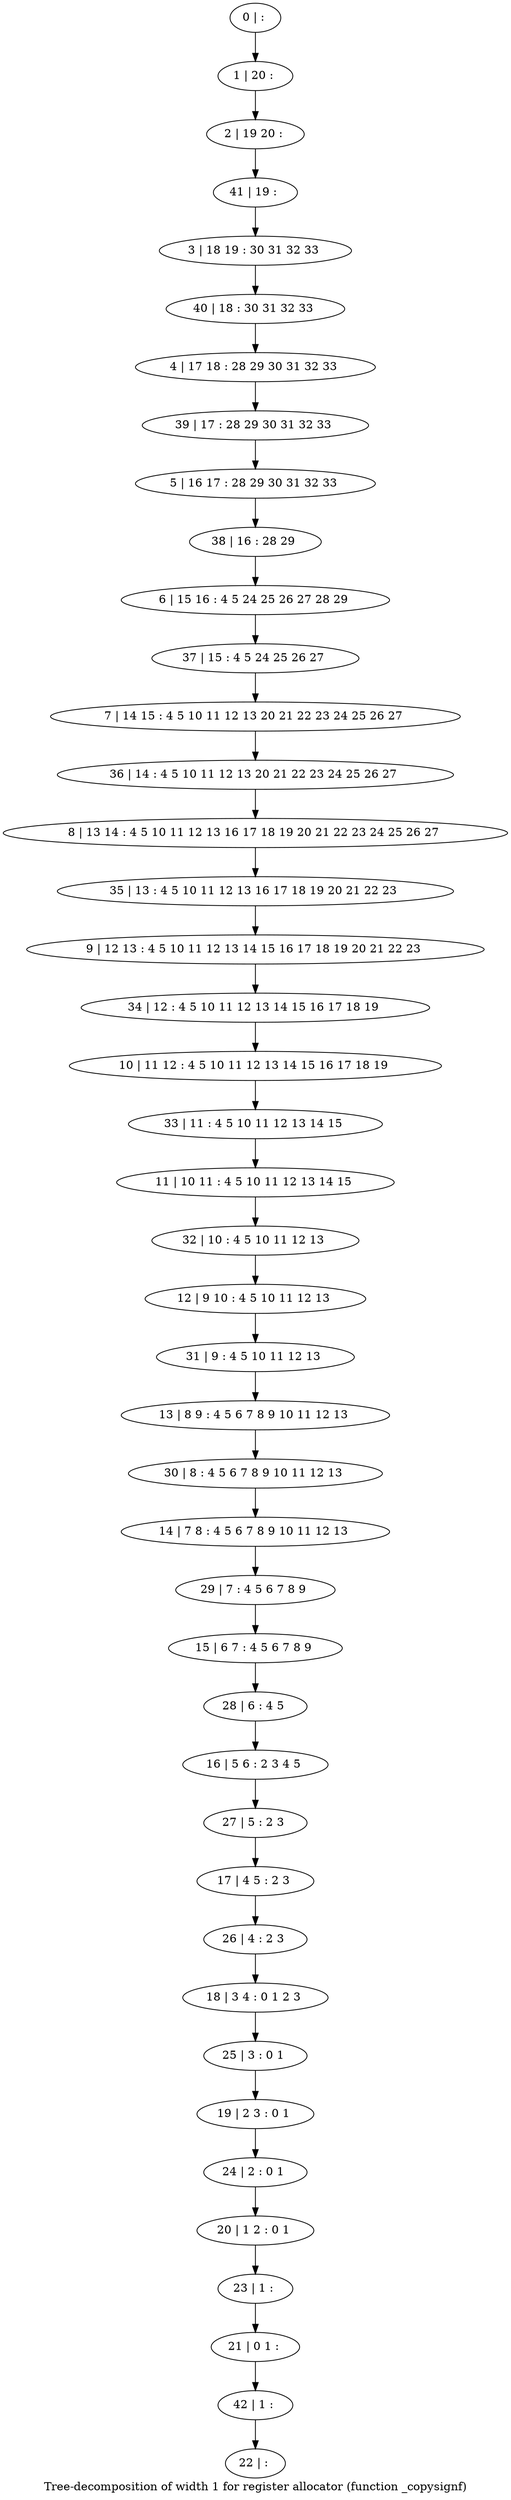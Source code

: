 digraph G {
graph [label="Tree-decomposition of width 1 for register allocator (function _copysignf)"]
0[label="0 | : "];
1[label="1 | 20 : "];
2[label="2 | 19 20 : "];
3[label="3 | 18 19 : 30 31 32 33 "];
4[label="4 | 17 18 : 28 29 30 31 32 33 "];
5[label="5 | 16 17 : 28 29 30 31 32 33 "];
6[label="6 | 15 16 : 4 5 24 25 26 27 28 29 "];
7[label="7 | 14 15 : 4 5 10 11 12 13 20 21 22 23 24 25 26 27 "];
8[label="8 | 13 14 : 4 5 10 11 12 13 16 17 18 19 20 21 22 23 24 25 26 27 "];
9[label="9 | 12 13 : 4 5 10 11 12 13 14 15 16 17 18 19 20 21 22 23 "];
10[label="10 | 11 12 : 4 5 10 11 12 13 14 15 16 17 18 19 "];
11[label="11 | 10 11 : 4 5 10 11 12 13 14 15 "];
12[label="12 | 9 10 : 4 5 10 11 12 13 "];
13[label="13 | 8 9 : 4 5 6 7 8 9 10 11 12 13 "];
14[label="14 | 7 8 : 4 5 6 7 8 9 10 11 12 13 "];
15[label="15 | 6 7 : 4 5 6 7 8 9 "];
16[label="16 | 5 6 : 2 3 4 5 "];
17[label="17 | 4 5 : 2 3 "];
18[label="18 | 3 4 : 0 1 2 3 "];
19[label="19 | 2 3 : 0 1 "];
20[label="20 | 1 2 : 0 1 "];
21[label="21 | 0 1 : "];
22[label="22 | : "];
23[label="23 | 1 : "];
24[label="24 | 2 : 0 1 "];
25[label="25 | 3 : 0 1 "];
26[label="26 | 4 : 2 3 "];
27[label="27 | 5 : 2 3 "];
28[label="28 | 6 : 4 5 "];
29[label="29 | 7 : 4 5 6 7 8 9 "];
30[label="30 | 8 : 4 5 6 7 8 9 10 11 12 13 "];
31[label="31 | 9 : 4 5 10 11 12 13 "];
32[label="32 | 10 : 4 5 10 11 12 13 "];
33[label="33 | 11 : 4 5 10 11 12 13 14 15 "];
34[label="34 | 12 : 4 5 10 11 12 13 14 15 16 17 18 19 "];
35[label="35 | 13 : 4 5 10 11 12 13 16 17 18 19 20 21 22 23 "];
36[label="36 | 14 : 4 5 10 11 12 13 20 21 22 23 24 25 26 27 "];
37[label="37 | 15 : 4 5 24 25 26 27 "];
38[label="38 | 16 : 28 29 "];
39[label="39 | 17 : 28 29 30 31 32 33 "];
40[label="40 | 18 : 30 31 32 33 "];
41[label="41 | 19 : "];
42[label="42 | 1 : "];
0->1 ;
1->2 ;
23->21 ;
20->23 ;
24->20 ;
19->24 ;
25->19 ;
18->25 ;
26->18 ;
17->26 ;
27->17 ;
16->27 ;
28->16 ;
15->28 ;
29->15 ;
14->29 ;
30->14 ;
13->30 ;
31->13 ;
12->31 ;
32->12 ;
11->32 ;
33->11 ;
10->33 ;
34->10 ;
9->34 ;
35->9 ;
8->35 ;
36->8 ;
7->36 ;
37->7 ;
6->37 ;
38->6 ;
5->38 ;
39->5 ;
4->39 ;
40->4 ;
3->40 ;
41->3 ;
2->41 ;
42->22 ;
21->42 ;
}
